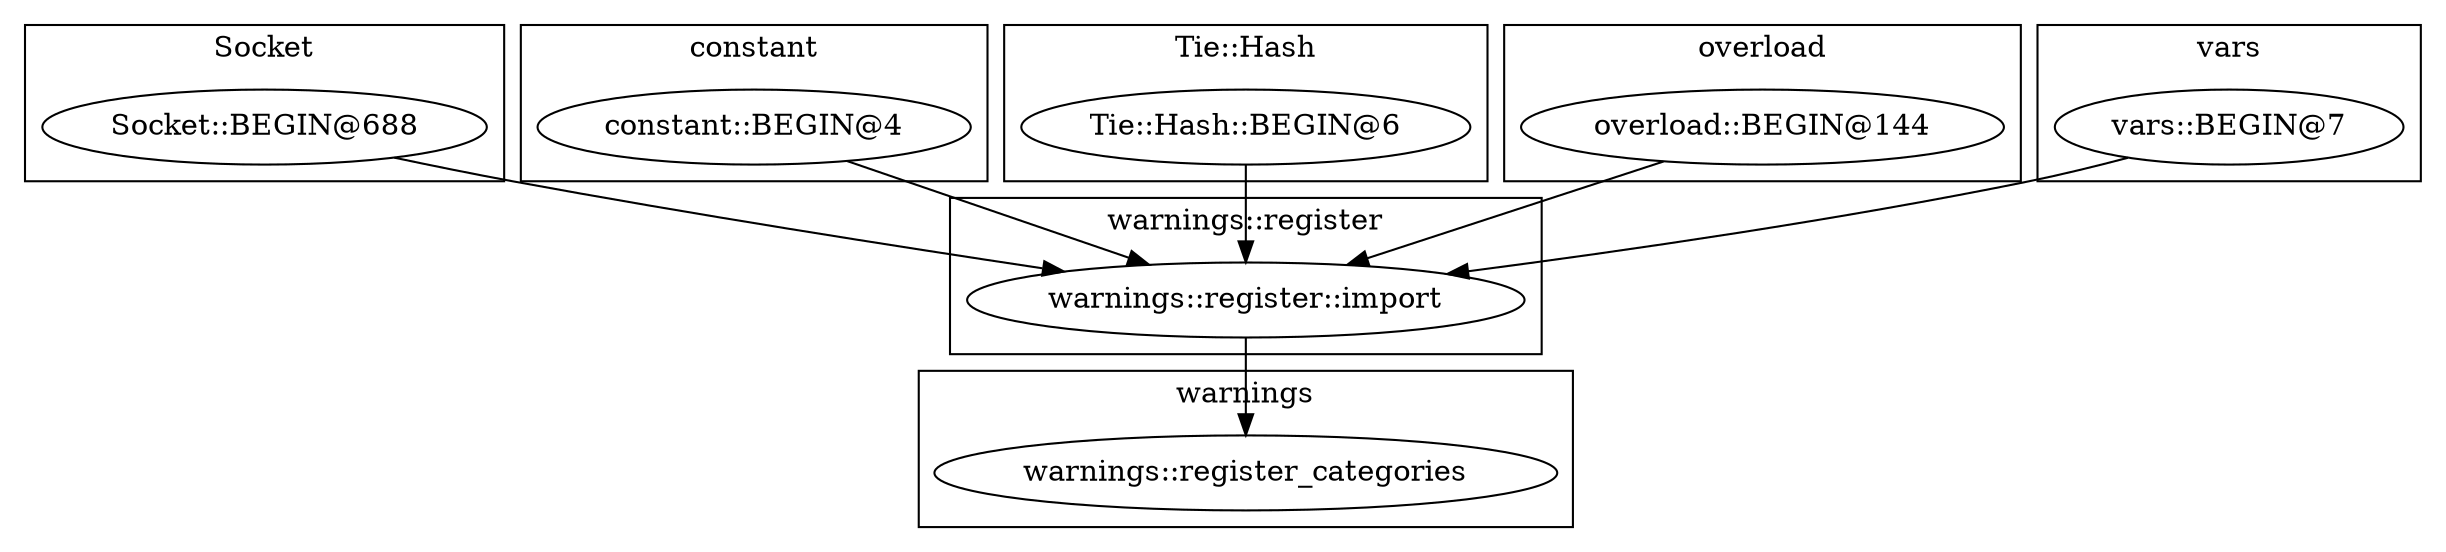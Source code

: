 digraph {
graph [overlap=false]
subgraph cluster_Socket {
	label="Socket";
	"Socket::BEGIN@688";
}
subgraph cluster_warnings {
	label="warnings";
	"warnings::register_categories";
}
subgraph cluster_constant {
	label="constant";
	"constant::BEGIN@4";
}
subgraph cluster_Tie_Hash {
	label="Tie::Hash";
	"Tie::Hash::BEGIN@6";
}
subgraph cluster_overload {
	label="overload";
	"overload::BEGIN@144";
}
subgraph cluster_warnings_register {
	label="warnings::register";
	"warnings::register::import";
}
subgraph cluster_vars {
	label="vars";
	"vars::BEGIN@7";
}
"Socket::BEGIN@688" -> "warnings::register::import";
"Tie::Hash::BEGIN@6" -> "warnings::register::import";
"overload::BEGIN@144" -> "warnings::register::import";
"constant::BEGIN@4" -> "warnings::register::import";
"vars::BEGIN@7" -> "warnings::register::import";
"warnings::register::import" -> "warnings::register_categories";
}
